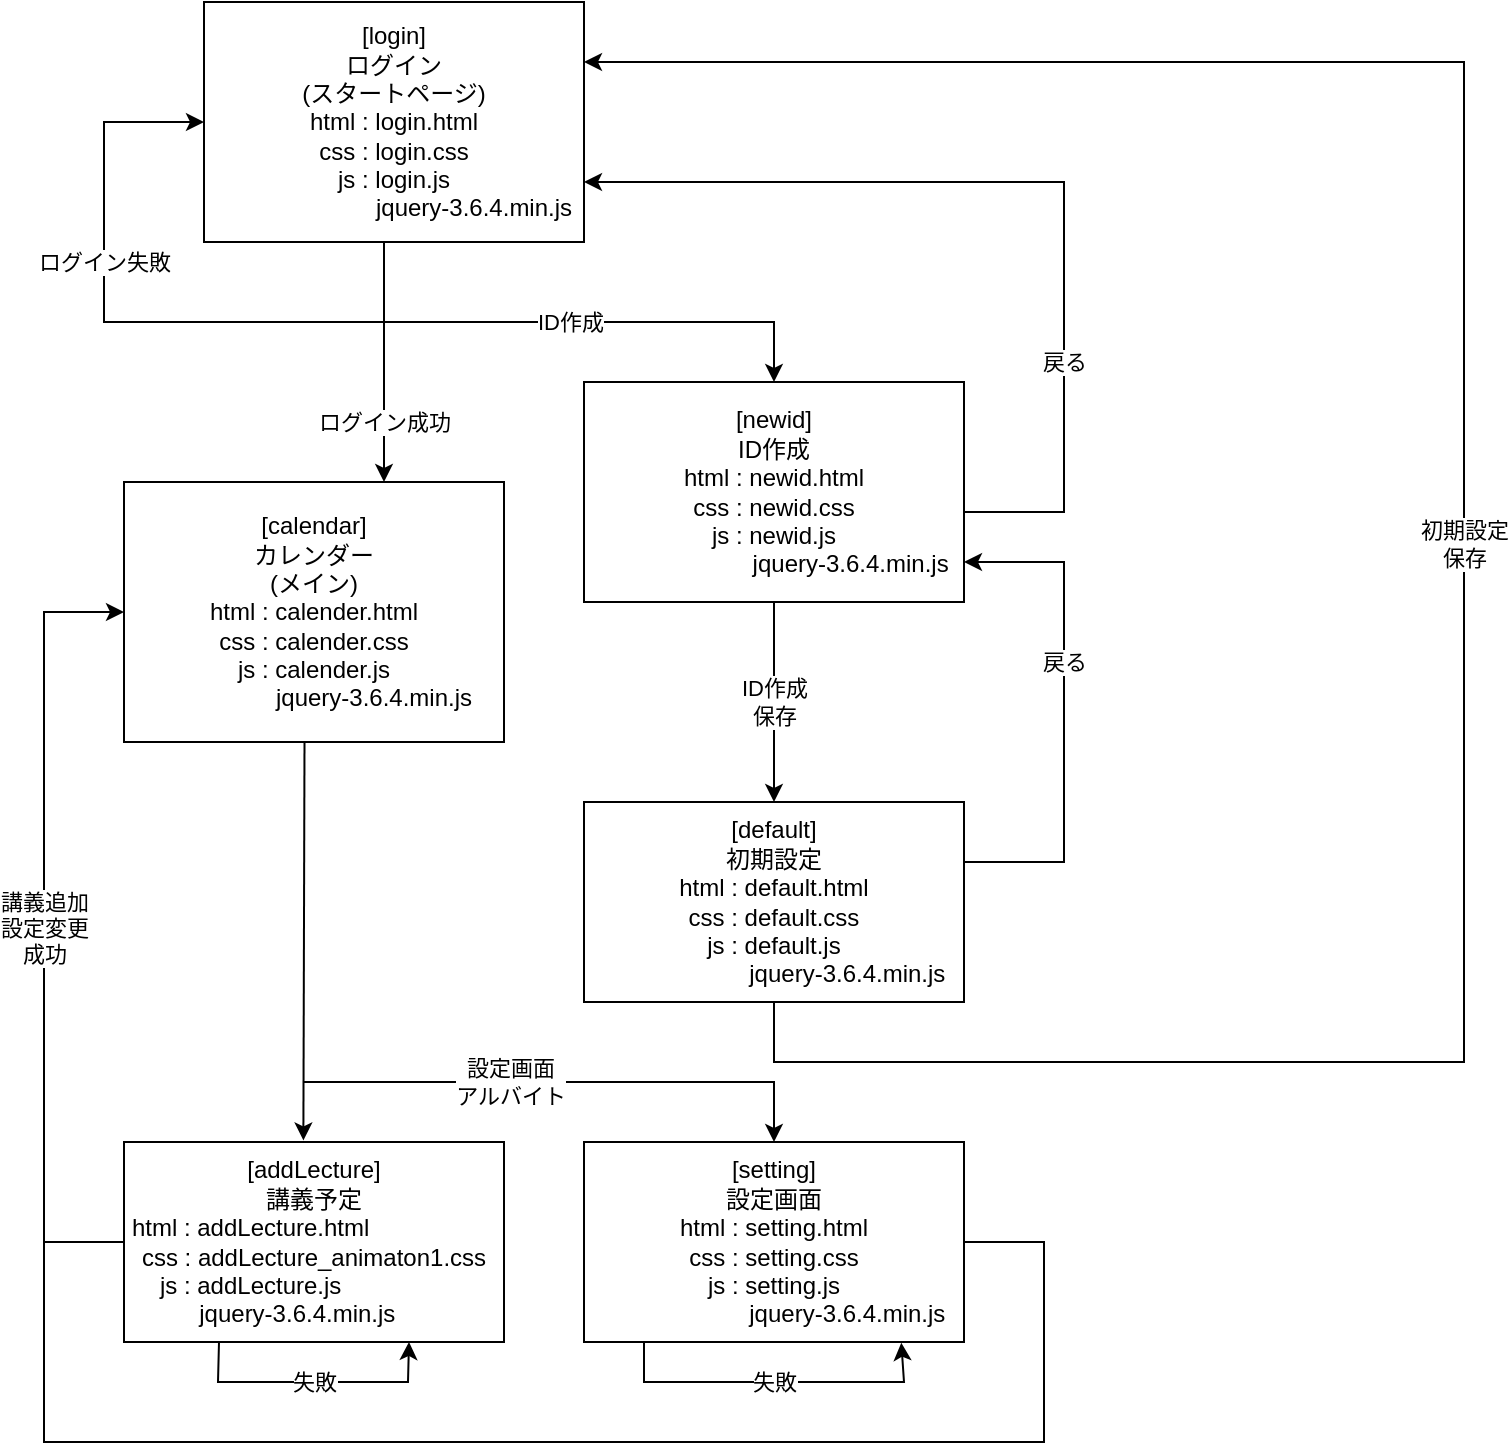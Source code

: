 <mxfile>
    <diagram id="kHRNwsiUJpbGju6_xaSR" name="Page-1">
        <mxGraphModel dx="1791" dy="705" grid="0" gridSize="10" guides="1" tooltips="1" connect="1" arrows="1" fold="1" page="1" pageScale="1" pageWidth="827" pageHeight="1169" math="0" shadow="0">
            <root>
                <mxCell id="0"/>
                <mxCell id="1" parent="0"/>
                <mxCell id="nmCxvMl4NMCDflOzseHY-1" value="&lt;div style=&quot;&quot;&gt;[login]&lt;br&gt;&lt;/div&gt;&lt;div style=&quot;&quot;&gt;ログイン&lt;/div&gt;&lt;div style=&quot;&quot;&gt;(スタートページ)&lt;br&gt;&lt;/div&gt;&lt;div style=&quot;&quot;&gt;html : login.html&lt;/div&gt;&lt;div style=&quot;&quot;&gt;css : login.css&lt;/div&gt;&lt;div style=&quot;&quot;&gt;js : login.js&lt;/div&gt;&lt;div style=&quot;&quot;&gt;&amp;nbsp; &amp;nbsp; &amp;nbsp; &amp;nbsp; &amp;nbsp; &amp;nbsp; &amp;nbsp; &amp;nbsp; &amp;nbsp; &amp;nbsp; &amp;nbsp; &amp;nbsp; jquery-3.6.4.min.js&lt;br&gt;&lt;/div&gt;" style="rounded=0;whiteSpace=wrap;html=1;" parent="1" vertex="1">
                    <mxGeometry x="90" y="40" width="190" height="120" as="geometry"/>
                </mxCell>
                <mxCell id="nmCxvMl4NMCDflOzseHY-9" value="" style="endArrow=classic;html=1;rounded=0;" parent="1" edge="1">
                    <mxGeometry relative="1" as="geometry">
                        <mxPoint x="180" y="160" as="sourcePoint"/>
                        <mxPoint x="180" y="280" as="targetPoint"/>
                    </mxGeometry>
                </mxCell>
                <mxCell id="nmCxvMl4NMCDflOzseHY-10" value="ログイン成功" style="edgeLabel;resizable=0;html=1;align=center;verticalAlign=middle;" parent="nmCxvMl4NMCDflOzseHY-9" connectable="0" vertex="1">
                    <mxGeometry relative="1" as="geometry">
                        <mxPoint y="30" as="offset"/>
                    </mxGeometry>
                </mxCell>
                <mxCell id="nmCxvMl4NMCDflOzseHY-13" value="&lt;div&gt;[calendar]&lt;br&gt;&lt;/div&gt;&lt;div&gt;カレンダー&lt;/div&gt;&lt;div&gt;(メイン)&lt;br&gt;&lt;/div&gt;&lt;div&gt;&lt;div&gt;html : calender.html&lt;/div&gt;&lt;div&gt;css : calender.css&lt;/div&gt;&lt;div&gt;js : calender.js&lt;/div&gt;&lt;div&gt;&amp;nbsp; &amp;nbsp; &amp;nbsp; &amp;nbsp; &amp;nbsp; &amp;nbsp; &amp;nbsp; &amp;nbsp; &amp;nbsp; jquery-3.6.4.min.js&lt;/div&gt;&lt;/div&gt;" style="rounded=0;whiteSpace=wrap;html=1;" parent="1" vertex="1">
                    <mxGeometry x="50" y="280" width="190" height="130" as="geometry"/>
                </mxCell>
                <mxCell id="nmCxvMl4NMCDflOzseHY-14" value="" style="endArrow=classic;html=1;rounded=0;entryX=0;entryY=0.5;entryDx=0;entryDy=0;" parent="1" target="nmCxvMl4NMCDflOzseHY-1" edge="1">
                    <mxGeometry relative="1" as="geometry">
                        <mxPoint x="180" y="200" as="sourcePoint"/>
                        <mxPoint x="320" y="280" as="targetPoint"/>
                        <Array as="points">
                            <mxPoint x="40" y="200"/>
                            <mxPoint x="40" y="100"/>
                        </Array>
                    </mxGeometry>
                </mxCell>
                <mxCell id="nmCxvMl4NMCDflOzseHY-15" value="ログイン失敗" style="edgeLabel;resizable=0;html=1;align=center;verticalAlign=middle;" parent="nmCxvMl4NMCDflOzseHY-14" connectable="0" vertex="1">
                    <mxGeometry relative="1" as="geometry">
                        <mxPoint y="-25" as="offset"/>
                    </mxGeometry>
                </mxCell>
                <mxCell id="nmCxvMl4NMCDflOzseHY-17" value="&lt;div&gt;[newid]&lt;br&gt;&lt;/div&gt;&lt;div&gt;ID作成&lt;/div&gt;&lt;div&gt;&lt;div&gt;html : newid.html&lt;/div&gt;&lt;div&gt;css : newid.css&lt;/div&gt;&lt;div&gt;js : newid.js&lt;/div&gt;&lt;div&gt;&amp;nbsp; &amp;nbsp; &amp;nbsp; &amp;nbsp; &amp;nbsp; &amp;nbsp; &amp;nbsp; &amp;nbsp; &amp;nbsp; &amp;nbsp; &amp;nbsp; &amp;nbsp;jquery-3.6.4.min.js&lt;/div&gt;&lt;/div&gt;" style="rounded=0;whiteSpace=wrap;html=1;" parent="1" vertex="1">
                    <mxGeometry x="280" y="230" width="190" height="110" as="geometry"/>
                </mxCell>
                <mxCell id="nmCxvMl4NMCDflOzseHY-18" value="" style="endArrow=classic;html=1;rounded=0;entryX=0.5;entryY=0;entryDx=0;entryDy=0;" parent="1" target="nmCxvMl4NMCDflOzseHY-17" edge="1">
                    <mxGeometry relative="1" as="geometry">
                        <mxPoint x="180" y="200" as="sourcePoint"/>
                        <mxPoint x="340" y="280" as="targetPoint"/>
                        <Array as="points">
                            <mxPoint x="375" y="200"/>
                        </Array>
                    </mxGeometry>
                </mxCell>
                <mxCell id="nmCxvMl4NMCDflOzseHY-19" value="ID作成" style="edgeLabel;resizable=0;html=1;align=center;verticalAlign=middle;" parent="nmCxvMl4NMCDflOzseHY-18" connectable="0" vertex="1">
                    <mxGeometry relative="1" as="geometry">
                        <mxPoint x="-20" as="offset"/>
                    </mxGeometry>
                </mxCell>
                <mxCell id="nmCxvMl4NMCDflOzseHY-20" value="" style="endArrow=classic;html=1;rounded=0;entryX=1;entryY=0.75;entryDx=0;entryDy=0;" parent="1" target="nmCxvMl4NMCDflOzseHY-1" edge="1">
                    <mxGeometry relative="1" as="geometry">
                        <mxPoint x="470" y="295" as="sourcePoint"/>
                        <mxPoint x="500" y="309.66" as="targetPoint"/>
                        <Array as="points">
                            <mxPoint x="520" y="295"/>
                            <mxPoint x="520" y="130"/>
                        </Array>
                    </mxGeometry>
                </mxCell>
                <mxCell id="nmCxvMl4NMCDflOzseHY-21" value="戻る" style="edgeLabel;resizable=0;html=1;align=center;verticalAlign=middle;" parent="nmCxvMl4NMCDflOzseHY-20" connectable="0" vertex="1">
                    <mxGeometry relative="1" as="geometry">
                        <mxPoint x="12" y="90" as="offset"/>
                    </mxGeometry>
                </mxCell>
                <mxCell id="nmCxvMl4NMCDflOzseHY-22" value="&lt;div&gt;[default]&lt;br&gt;&lt;/div&gt;&lt;div&gt;初期設定&lt;/div&gt;&lt;div&gt;&lt;div&gt;html : default.html&lt;/div&gt;&lt;div&gt;css : default.css&lt;/div&gt;&lt;div&gt;js : default.js&lt;/div&gt;&lt;div&gt;&amp;nbsp; &amp;nbsp; &amp;nbsp; &amp;nbsp; &amp;nbsp; &amp;nbsp; &amp;nbsp; &amp;nbsp; &amp;nbsp; &amp;nbsp; &amp;nbsp; jquery-3.6.4.min.js&lt;/div&gt;&lt;/div&gt;" style="rounded=0;whiteSpace=wrap;html=1;" parent="1" vertex="1">
                    <mxGeometry x="280" y="440" width="190" height="100" as="geometry"/>
                </mxCell>
                <mxCell id="nmCxvMl4NMCDflOzseHY-23" value="" style="endArrow=classic;html=1;rounded=0;exitX=0.5;exitY=1;exitDx=0;exitDy=0;entryX=0.5;entryY=0;entryDx=0;entryDy=0;" parent="1" source="nmCxvMl4NMCDflOzseHY-17" target="nmCxvMl4NMCDflOzseHY-22" edge="1">
                    <mxGeometry relative="1" as="geometry">
                        <mxPoint x="350" y="420" as="sourcePoint"/>
                        <mxPoint x="450" y="420" as="targetPoint"/>
                    </mxGeometry>
                </mxCell>
                <mxCell id="nmCxvMl4NMCDflOzseHY-24" value="&lt;div&gt;ID作成&lt;/div&gt;&lt;div&gt;保存&lt;/div&gt;" style="edgeLabel;resizable=0;html=1;align=center;verticalAlign=middle;" parent="nmCxvMl4NMCDflOzseHY-23" connectable="0" vertex="1">
                    <mxGeometry relative="1" as="geometry"/>
                </mxCell>
                <mxCell id="nmCxvMl4NMCDflOzseHY-25" value="" style="endArrow=classic;html=1;rounded=0;" parent="1" edge="1">
                    <mxGeometry relative="1" as="geometry">
                        <mxPoint x="470" y="470" as="sourcePoint"/>
                        <mxPoint x="470" y="320" as="targetPoint"/>
                        <Array as="points">
                            <mxPoint x="520" y="470"/>
                            <mxPoint x="520" y="320"/>
                        </Array>
                    </mxGeometry>
                </mxCell>
                <mxCell id="nmCxvMl4NMCDflOzseHY-26" value="戻る" style="edgeLabel;resizable=0;html=1;align=center;verticalAlign=middle;" parent="nmCxvMl4NMCDflOzseHY-25" connectable="0" vertex="1">
                    <mxGeometry relative="1" as="geometry">
                        <mxPoint y="-25" as="offset"/>
                    </mxGeometry>
                </mxCell>
                <mxCell id="nmCxvMl4NMCDflOzseHY-27" value="" style="endArrow=classic;html=1;rounded=0;entryX=1;entryY=0.25;entryDx=0;entryDy=0;exitX=0.5;exitY=1;exitDx=0;exitDy=0;" parent="1" source="nmCxvMl4NMCDflOzseHY-22" target="nmCxvMl4NMCDflOzseHY-1" edge="1">
                    <mxGeometry relative="1" as="geometry">
                        <mxPoint x="340" y="500" as="sourcePoint"/>
                        <mxPoint x="440" y="500" as="targetPoint"/>
                        <Array as="points">
                            <mxPoint x="375" y="570"/>
                            <mxPoint x="720" y="570"/>
                            <mxPoint x="720" y="70"/>
                        </Array>
                    </mxGeometry>
                </mxCell>
                <mxCell id="nmCxvMl4NMCDflOzseHY-28" value="&lt;div&gt;初期設定&lt;/div&gt;&lt;div&gt;保存&lt;/div&gt;" style="edgeLabel;resizable=0;html=1;align=center;verticalAlign=middle;" parent="nmCxvMl4NMCDflOzseHY-27" connectable="0" vertex="1">
                    <mxGeometry relative="1" as="geometry">
                        <mxPoint y="23" as="offset"/>
                    </mxGeometry>
                </mxCell>
                <mxCell id="nmCxvMl4NMCDflOzseHY-29" value="&lt;div&gt;[addLecture]&lt;br&gt;&lt;/div&gt;&lt;div&gt;講義予定&lt;/div&gt;&lt;div&gt;&lt;div&gt;html : addLecture.html&amp;nbsp; &amp;nbsp; &amp;nbsp; &amp;nbsp; &amp;nbsp; &amp;nbsp; &amp;nbsp; &amp;nbsp; &amp;nbsp; &amp;nbsp;&lt;/div&gt;&lt;div&gt;css : addLecture_animaton1.css&lt;/div&gt;&lt;div&gt;js : addLecture.js&amp;nbsp; &amp;nbsp; &amp;nbsp; &amp;nbsp; &amp;nbsp; &amp;nbsp; &amp;nbsp; &amp;nbsp; &amp;nbsp; &amp;nbsp;&lt;/div&gt;&lt;div&gt;&lt;span style=&quot;background-color: initial;&quot;&gt;jquery-3.6.4.min.js&amp;nbsp; &amp;nbsp; &amp;nbsp;&lt;/span&gt;&lt;/div&gt;&lt;/div&gt;" style="rounded=0;whiteSpace=wrap;html=1;" parent="1" vertex="1">
                    <mxGeometry x="50" y="610" width="190" height="100" as="geometry"/>
                </mxCell>
                <mxCell id="nmCxvMl4NMCDflOzseHY-30" value="&lt;div&gt;[setting]&lt;br&gt;&lt;/div&gt;&lt;div&gt;設定画面&lt;/div&gt;&lt;div&gt;&lt;div&gt;html : setting.html&lt;/div&gt;&lt;div&gt;&lt;span style=&quot;background-color: initial;&quot;&gt;css : setting.css&lt;/span&gt;&lt;/div&gt;&lt;div&gt;js : setting.js&lt;/div&gt;&lt;div&gt;&lt;span style=&quot;background-color: initial;&quot;&gt;&amp;nbsp; &amp;nbsp; &amp;nbsp; &amp;nbsp; &amp;nbsp; &amp;nbsp; &amp;nbsp; &amp;nbsp; &amp;nbsp; &amp;nbsp; &amp;nbsp; jquery-3.6.4.min.js&lt;br&gt;&lt;/span&gt;&lt;/div&gt;&lt;/div&gt;" style="rounded=0;whiteSpace=wrap;html=1;" parent="1" vertex="1">
                    <mxGeometry x="280" y="610" width="190" height="100" as="geometry"/>
                </mxCell>
                <mxCell id="nmCxvMl4NMCDflOzseHY-31" value="" style="endArrow=classic;html=1;rounded=0;exitX=0.475;exitY=1.004;exitDx=0;exitDy=0;entryX=0.472;entryY=-0.008;entryDx=0;entryDy=0;exitPerimeter=0;entryPerimeter=0;" parent="1" source="nmCxvMl4NMCDflOzseHY-13" target="nmCxvMl4NMCDflOzseHY-29" edge="1">
                    <mxGeometry relative="1" as="geometry">
                        <mxPoint x="350" y="550" as="sourcePoint"/>
                        <mxPoint x="450" y="550" as="targetPoint"/>
                    </mxGeometry>
                </mxCell>
                <mxCell id="nmCxvMl4NMCDflOzseHY-33" value="" style="endArrow=classic;html=1;rounded=0;entryX=0.5;entryY=0;entryDx=0;entryDy=0;" parent="1" target="nmCxvMl4NMCDflOzseHY-30" edge="1">
                    <mxGeometry relative="1" as="geometry">
                        <mxPoint x="140" y="580" as="sourcePoint"/>
                        <mxPoint x="280" y="560" as="targetPoint"/>
                        <Array as="points">
                            <mxPoint x="375" y="580"/>
                        </Array>
                    </mxGeometry>
                </mxCell>
                <mxCell id="nmCxvMl4NMCDflOzseHY-34" value="&lt;div&gt;設定画面&lt;/div&gt;&lt;div&gt;アルバイト&lt;/div&gt;" style="edgeLabel;resizable=0;html=1;align=center;verticalAlign=middle;" parent="nmCxvMl4NMCDflOzseHY-33" connectable="0" vertex="1">
                    <mxGeometry relative="1" as="geometry">
                        <mxPoint x="-30" as="offset"/>
                    </mxGeometry>
                </mxCell>
                <mxCell id="nmCxvMl4NMCDflOzseHY-35" value="" style="endArrow=classic;html=1;rounded=0;entryX=0;entryY=0.5;entryDx=0;entryDy=0;exitX=0;exitY=0.5;exitDx=0;exitDy=0;" parent="1" source="nmCxvMl4NMCDflOzseHY-29" target="nmCxvMl4NMCDflOzseHY-13" edge="1">
                    <mxGeometry relative="1" as="geometry">
                        <mxPoint x="120" y="669.66" as="sourcePoint"/>
                        <mxPoint x="220" y="669.66" as="targetPoint"/>
                        <Array as="points">
                            <mxPoint x="10" y="660"/>
                            <mxPoint x="10" y="345"/>
                        </Array>
                    </mxGeometry>
                </mxCell>
                <mxCell id="nmCxvMl4NMCDflOzseHY-36" value="&lt;div&gt;講義追加&lt;/div&gt;&lt;div&gt;設定変更&lt;br&gt;&lt;/div&gt;&lt;div&gt;成功&lt;/div&gt;" style="edgeLabel;resizable=0;html=1;align=center;verticalAlign=middle;" parent="nmCxvMl4NMCDflOzseHY-35" connectable="0" vertex="1">
                    <mxGeometry relative="1" as="geometry"/>
                </mxCell>
                <mxCell id="nmCxvMl4NMCDflOzseHY-37" value="" style="endArrow=classic;html=1;rounded=0;entryX=0.75;entryY=1;entryDx=0;entryDy=0;exitX=0.25;exitY=1;exitDx=0;exitDy=0;" parent="1" source="nmCxvMl4NMCDflOzseHY-29" target="nmCxvMl4NMCDflOzseHY-29" edge="1">
                    <mxGeometry relative="1" as="geometry">
                        <mxPoint x="140" y="700" as="sourcePoint"/>
                        <mxPoint x="240" y="700" as="targetPoint"/>
                        <Array as="points">
                            <mxPoint x="97" y="730"/>
                            <mxPoint x="192" y="730"/>
                        </Array>
                    </mxGeometry>
                </mxCell>
                <mxCell id="nmCxvMl4NMCDflOzseHY-38" value="失敗" style="edgeLabel;resizable=0;html=1;align=center;verticalAlign=middle;" parent="nmCxvMl4NMCDflOzseHY-37" connectable="0" vertex="1">
                    <mxGeometry relative="1" as="geometry"/>
                </mxCell>
                <mxCell id="nmCxvMl4NMCDflOzseHY-39" value="" style="endArrow=classic;html=1;rounded=0;entryX=0.835;entryY=1.004;entryDx=0;entryDy=0;entryPerimeter=0;" parent="1" target="nmCxvMl4NMCDflOzseHY-30" edge="1">
                    <mxGeometry relative="1" as="geometry">
                        <mxPoint x="310" y="710" as="sourcePoint"/>
                        <mxPoint x="370" y="700" as="targetPoint"/>
                        <Array as="points">
                            <mxPoint x="310" y="730"/>
                            <mxPoint x="440" y="730"/>
                        </Array>
                    </mxGeometry>
                </mxCell>
                <mxCell id="nmCxvMl4NMCDflOzseHY-40" value="失敗" style="edgeLabel;resizable=0;html=1;align=center;verticalAlign=middle;" parent="nmCxvMl4NMCDflOzseHY-39" connectable="0" vertex="1">
                    <mxGeometry relative="1" as="geometry"/>
                </mxCell>
                <mxCell id="nmCxvMl4NMCDflOzseHY-41" value="" style="endArrow=none;html=1;rounded=0;exitX=1;exitY=0.5;exitDx=0;exitDy=0;" parent="1" source="nmCxvMl4NMCDflOzseHY-30" edge="1">
                    <mxGeometry width="50" height="50" relative="1" as="geometry">
                        <mxPoint x="400" y="670" as="sourcePoint"/>
                        <mxPoint x="10" y="660" as="targetPoint"/>
                        <Array as="points">
                            <mxPoint x="510" y="660"/>
                            <mxPoint x="510" y="760"/>
                            <mxPoint x="10" y="760"/>
                        </Array>
                    </mxGeometry>
                </mxCell>
            </root>
        </mxGraphModel>
    </diagram>
</mxfile>